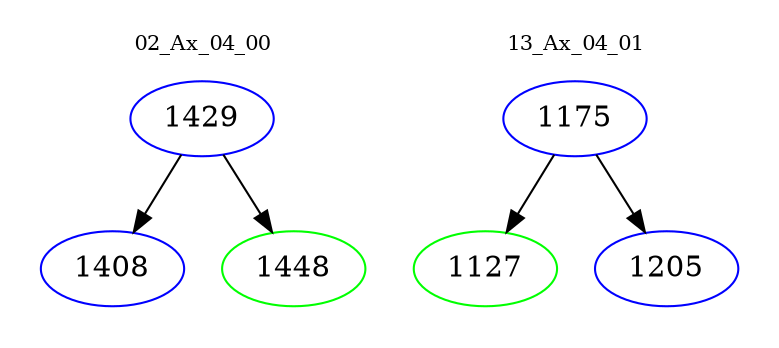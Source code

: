 digraph{
subgraph cluster_0 {
color = white
label = "02_Ax_04_00";
fontsize=10;
T0_1429 [label="1429", color="blue"]
T0_1429 -> T0_1408 [color="black"]
T0_1408 [label="1408", color="blue"]
T0_1429 -> T0_1448 [color="black"]
T0_1448 [label="1448", color="green"]
}
subgraph cluster_1 {
color = white
label = "13_Ax_04_01";
fontsize=10;
T1_1175 [label="1175", color="blue"]
T1_1175 -> T1_1127 [color="black"]
T1_1127 [label="1127", color="green"]
T1_1175 -> T1_1205 [color="black"]
T1_1205 [label="1205", color="blue"]
}
}
